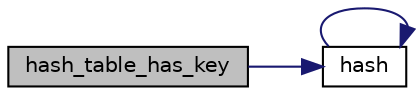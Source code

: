 digraph "hash_table_has_key"
{
 // LATEX_PDF_SIZE
  edge [fontname="Helvetica",fontsize="10",labelfontname="Helvetica",labelfontsize="10"];
  node [fontname="Helvetica",fontsize="10",shape=record];
  rankdir="LR";
  Node1 [label="hash_table_has_key",height=0.2,width=0.4,color="black", fillcolor="grey75", style="filled", fontcolor="black",tooltip=" "];
  Node1 -> Node2 [color="midnightblue",fontsize="10",style="solid",fontname="Helvetica"];
  Node2 [label="hash",height=0.2,width=0.4,color="black", fillcolor="white", style="filled",URL="$trace__hashtable_8c.html#a89cded44d5106ffaeb0d2dab42c2d43f",tooltip=" "];
  Node2 -> Node2 [color="midnightblue",fontsize="10",style="solid",fontname="Helvetica"];
}
